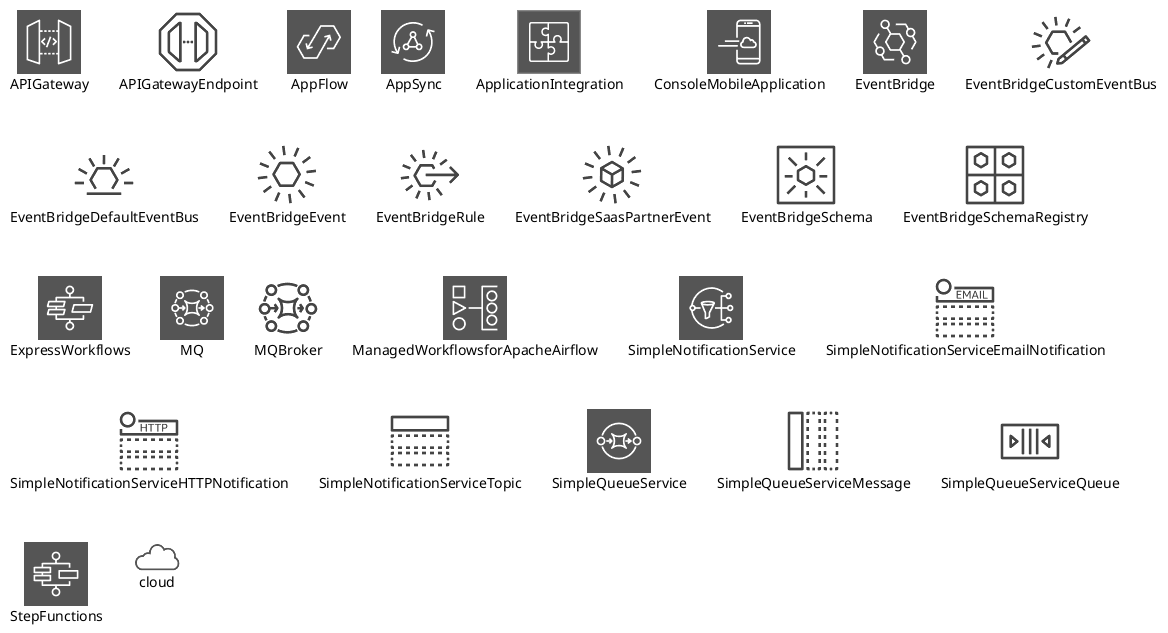 @startuml
!include <awslib/AWSSimplified>
!include <awslib/AWSCommon>

!include <awslib/ApplicationIntegration/all>
!include <office/Clouds/cloud>

listsprites

@enduml
